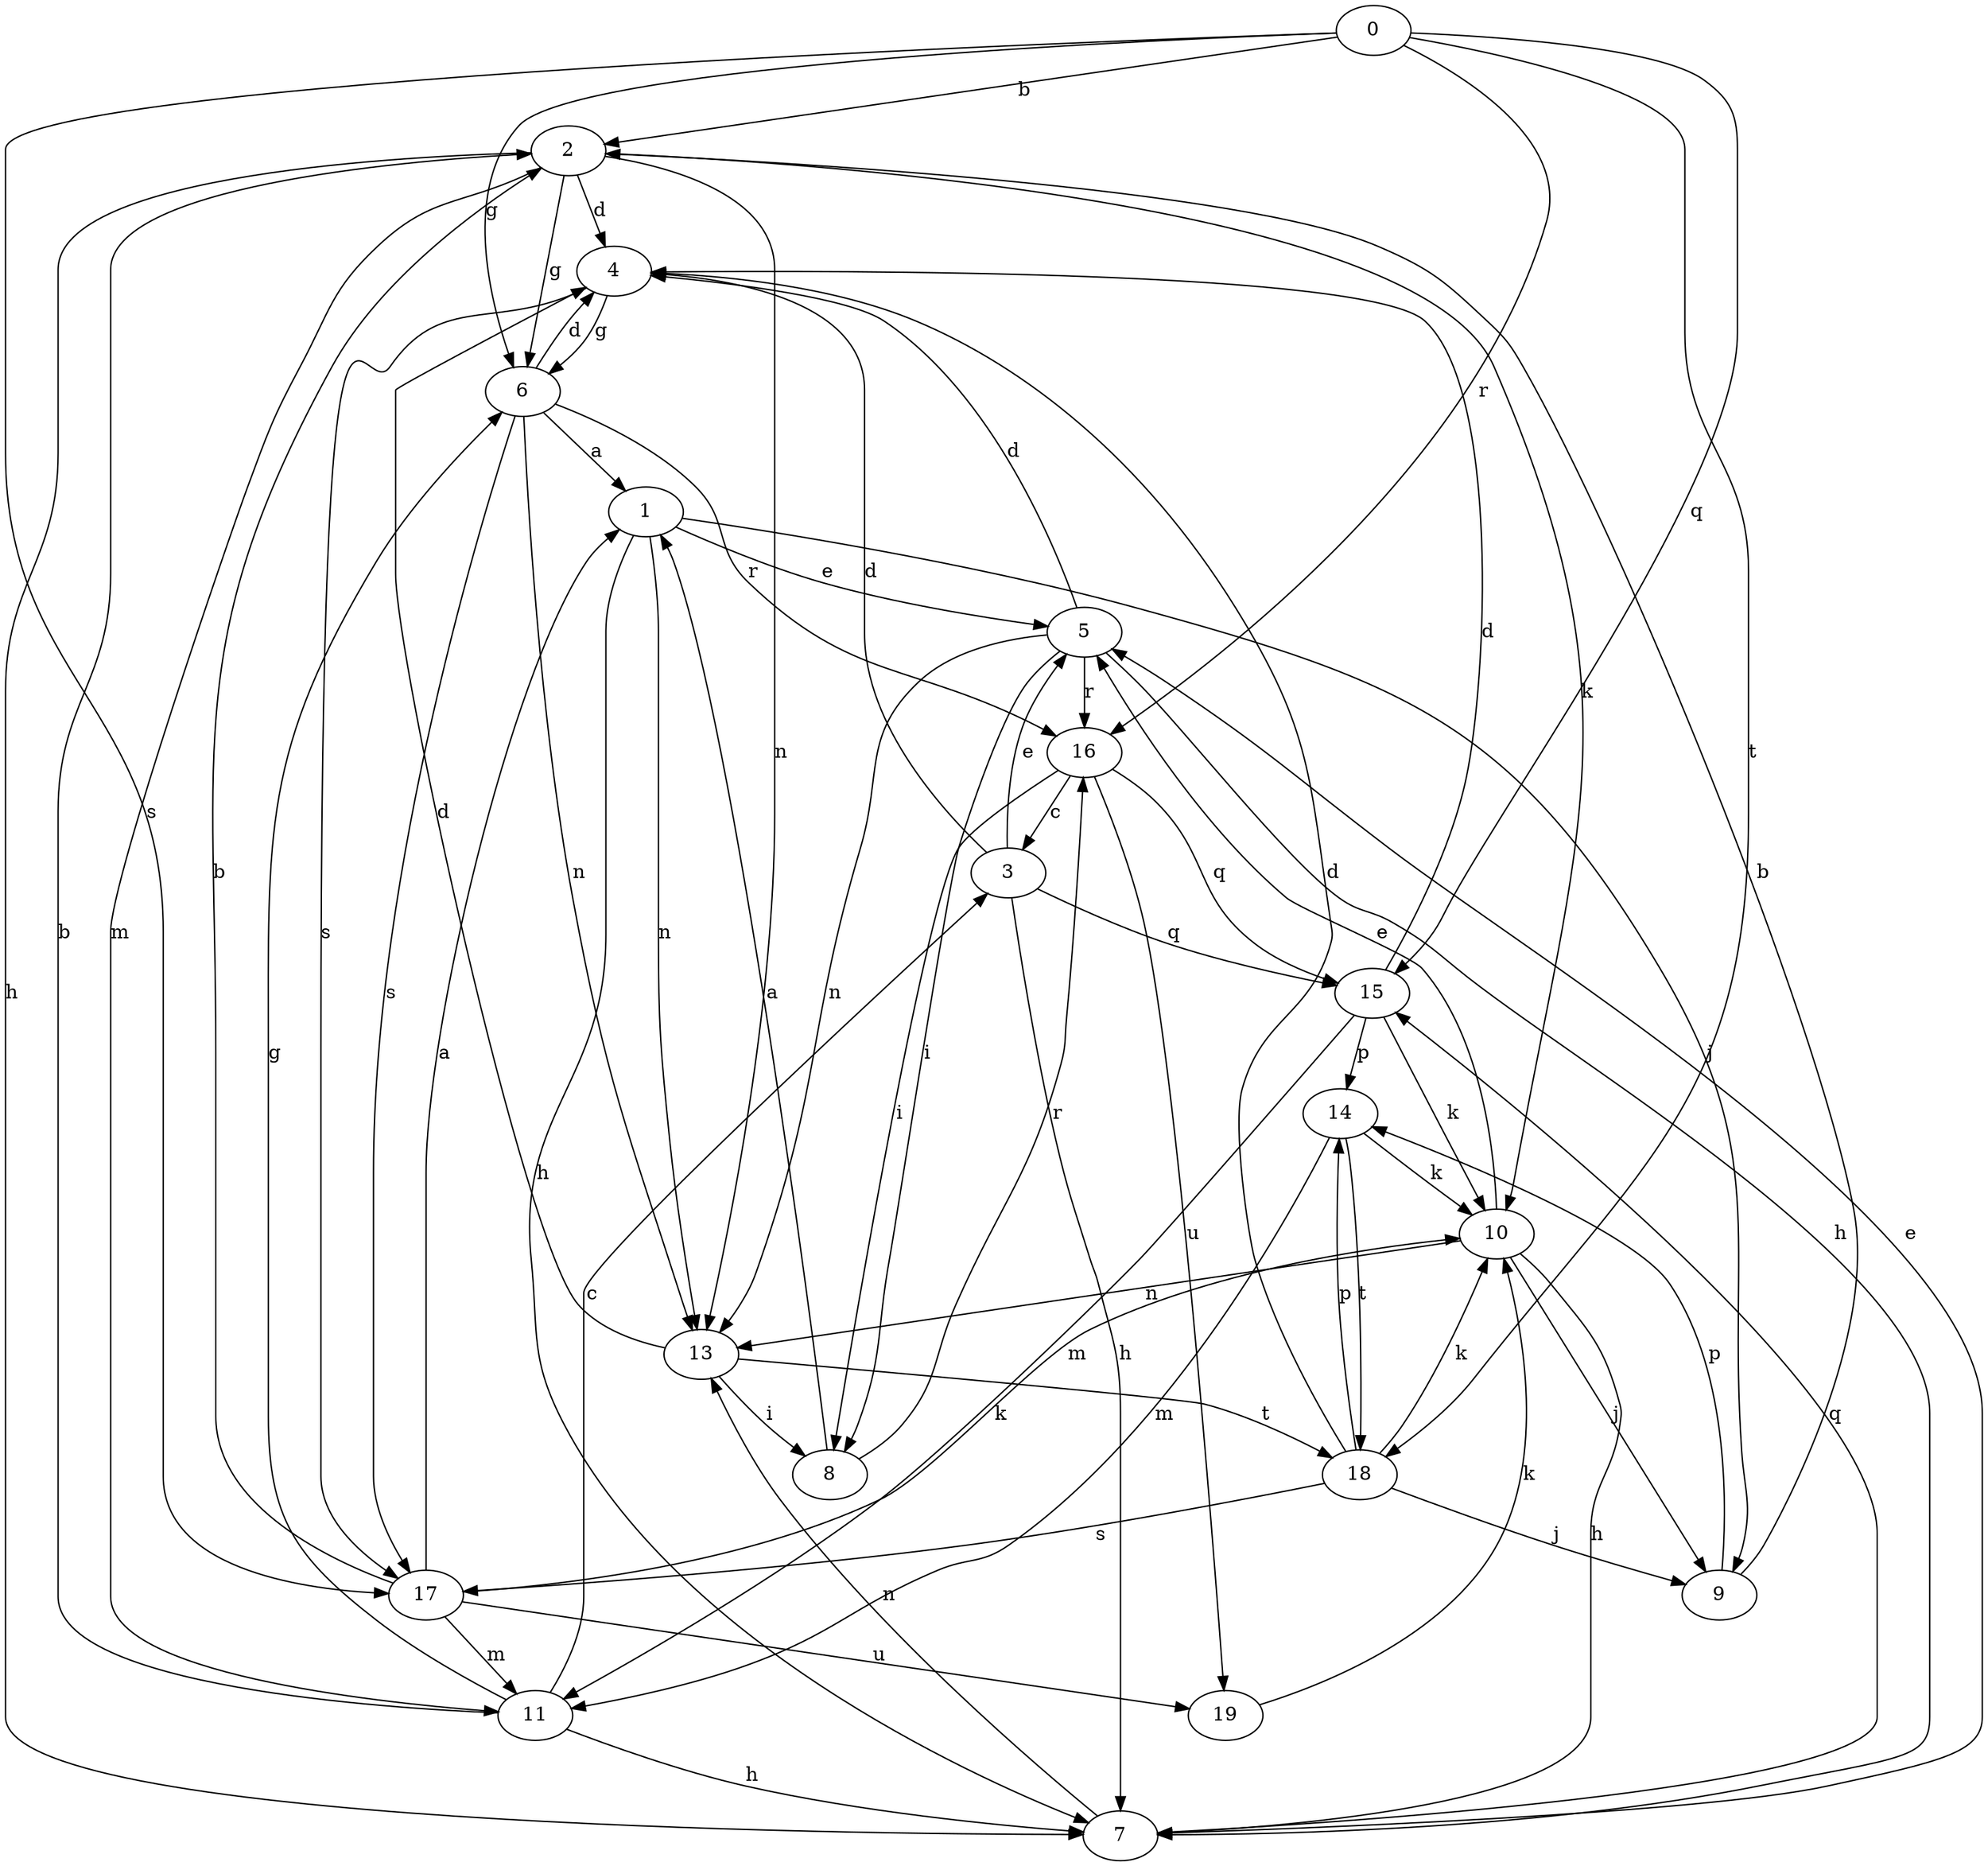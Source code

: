 strict digraph  {
0;
1;
2;
3;
4;
5;
6;
7;
8;
9;
10;
11;
13;
14;
15;
16;
17;
18;
19;
0 -> 2  [label=b];
0 -> 6  [label=g];
0 -> 15  [label=q];
0 -> 16  [label=r];
0 -> 17  [label=s];
0 -> 18  [label=t];
1 -> 5  [label=e];
1 -> 7  [label=h];
1 -> 9  [label=j];
1 -> 13  [label=n];
2 -> 4  [label=d];
2 -> 6  [label=g];
2 -> 7  [label=h];
2 -> 10  [label=k];
2 -> 11  [label=m];
2 -> 13  [label=n];
3 -> 4  [label=d];
3 -> 5  [label=e];
3 -> 7  [label=h];
3 -> 15  [label=q];
4 -> 6  [label=g];
4 -> 17  [label=s];
5 -> 4  [label=d];
5 -> 7  [label=h];
5 -> 8  [label=i];
5 -> 13  [label=n];
5 -> 16  [label=r];
6 -> 1  [label=a];
6 -> 4  [label=d];
6 -> 13  [label=n];
6 -> 16  [label=r];
6 -> 17  [label=s];
7 -> 5  [label=e];
7 -> 13  [label=n];
7 -> 15  [label=q];
8 -> 1  [label=a];
8 -> 16  [label=r];
9 -> 2  [label=b];
9 -> 14  [label=p];
10 -> 5  [label=e];
10 -> 7  [label=h];
10 -> 9  [label=j];
10 -> 13  [label=n];
11 -> 2  [label=b];
11 -> 3  [label=c];
11 -> 6  [label=g];
11 -> 7  [label=h];
13 -> 4  [label=d];
13 -> 8  [label=i];
13 -> 18  [label=t];
14 -> 10  [label=k];
14 -> 11  [label=m];
14 -> 18  [label=t];
15 -> 4  [label=d];
15 -> 10  [label=k];
15 -> 11  [label=m];
15 -> 14  [label=p];
16 -> 3  [label=c];
16 -> 8  [label=i];
16 -> 15  [label=q];
16 -> 19  [label=u];
17 -> 1  [label=a];
17 -> 2  [label=b];
17 -> 10  [label=k];
17 -> 11  [label=m];
17 -> 19  [label=u];
18 -> 4  [label=d];
18 -> 9  [label=j];
18 -> 10  [label=k];
18 -> 14  [label=p];
18 -> 17  [label=s];
19 -> 10  [label=k];
}
